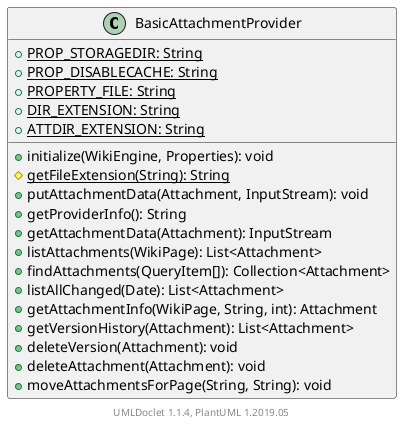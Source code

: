 @startuml

    class BasicAttachmentProvider [[BasicAttachmentProvider.html]] {
        {static} +PROP_STORAGEDIR: String
        {static} +PROP_DISABLECACHE: String
        {static} +PROPERTY_FILE: String
        {static} +DIR_EXTENSION: String
        {static} +ATTDIR_EXTENSION: String
        +initialize(WikiEngine, Properties): void
        {static} #getFileExtension(String): String
        +putAttachmentData(Attachment, InputStream): void
        +getProviderInfo(): String
        +getAttachmentData(Attachment): InputStream
        +listAttachments(WikiPage): List<Attachment>
        +findAttachments(QueryItem[]): Collection<Attachment>
        +listAllChanged(Date): List<Attachment>
        +getAttachmentInfo(WikiPage, String, int): Attachment
        +getVersionHistory(Attachment): List<Attachment>
        +deleteVersion(Attachment): void
        +deleteAttachment(Attachment): void
        +moveAttachmentsForPage(String, String): void
    }


    center footer UMLDoclet 1.1.4, PlantUML 1.2019.05
@enduml

